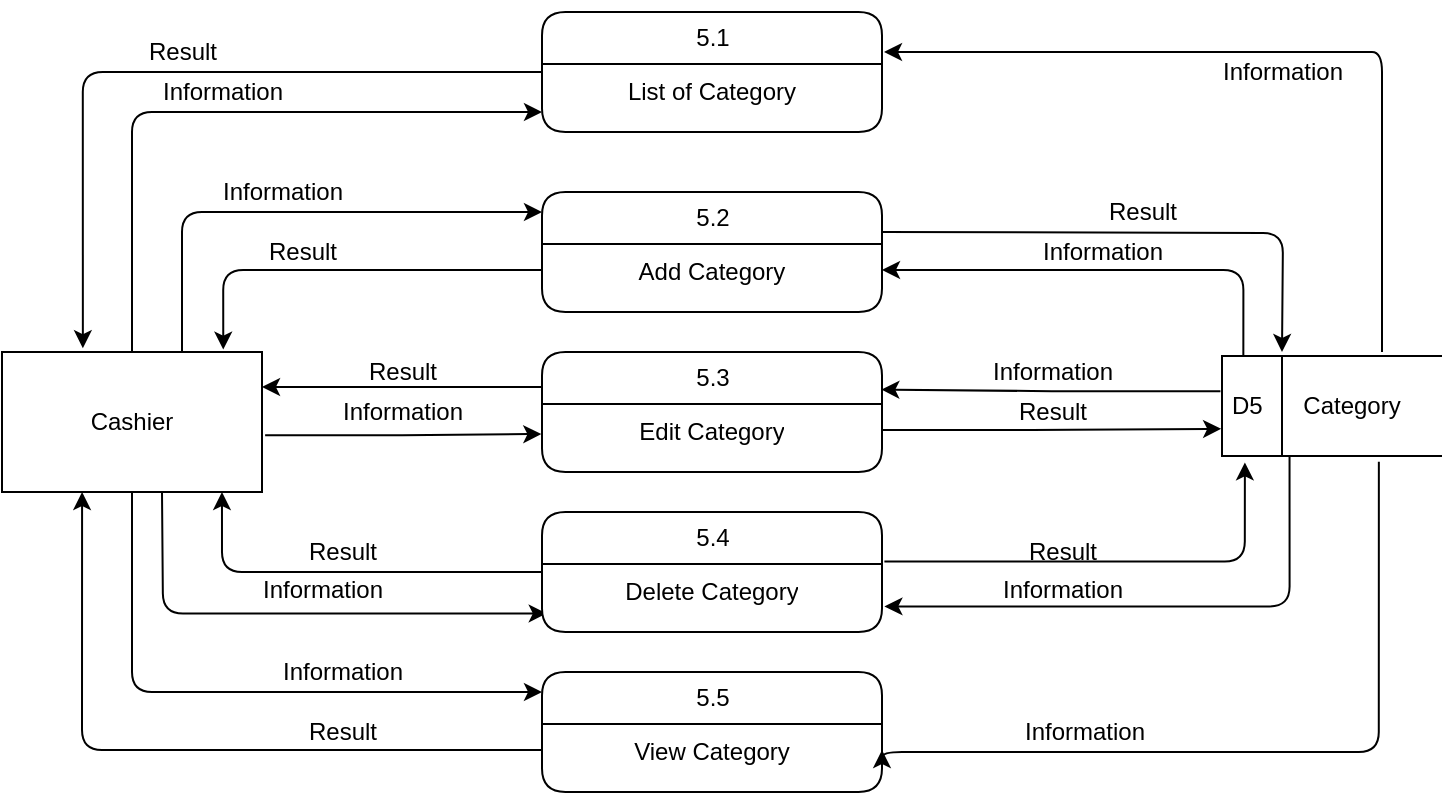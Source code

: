 <mxfile version="14.6.13" type="device"><diagram id="BuIZuWsF1UJTKKj2wYmc" name="Page-1"><mxGraphModel dx="1201" dy="806" grid="1" gridSize="10" guides="1" tooltips="1" connect="1" arrows="1" fold="1" page="1" pageScale="1" pageWidth="1100" pageHeight="850" math="0" shadow="0"><root><mxCell id="0"/><mxCell id="1" parent="0"/><mxCell id="jWxOdzwDhOqRk1J_Y3tU-1" value="Information" style="edgeStyle=orthogonalEdgeStyle;rounded=0;sketch=0;orthogonalLoop=1;jettySize=auto;entryX=-0.002;entryY=0.577;entryDx=0;entryDy=0;exitX=1.012;exitY=0.594;exitDx=0;exitDy=0;exitPerimeter=0;entryPerimeter=0;labelBackgroundColor=none;verticalAlign=middle;html=1;horizontal=1;labelPosition=center;verticalLabelPosition=middle;align=center;spacingLeft=0;jumpStyle=none;shadow=0;startSize=2;fontColor=#000000;fontFamily=Helvetica;fontSize=12;" edge="1" parent="1" source="jWxOdzwDhOqRk1J_Y3tU-9" target="jWxOdzwDhOqRk1J_Y3tU-15"><mxGeometry x="-0.004" y="11" relative="1" as="geometry"><mxPoint as="offset"/></mxGeometry></mxCell><mxCell id="jWxOdzwDhOqRk1J_Y3tU-2" value="Result" style="edgeStyle=orthogonalEdgeStyle;rounded=1;sketch=0;orthogonalLoop=1;jettySize=auto;html=1;entryX=0.311;entryY=-0.027;entryDx=0;entryDy=0;entryPerimeter=0;labelBackgroundColor=none;fontColor=#000000;fontFamily=Helvetica;fontSize=12;" edge="1" parent="1" source="jWxOdzwDhOqRk1J_Y3tU-3" target="jWxOdzwDhOqRk1J_Y3tU-9"><mxGeometry x="-0.021" y="-10" relative="1" as="geometry"><mxPoint as="offset"/></mxGeometry></mxCell><mxCell id="jWxOdzwDhOqRk1J_Y3tU-3" value="5.1" style="swimlane;html=1;fontStyle=0;childLayout=stackLayout;horizontal=1;startSize=26;horizontalStack=0;resizeParent=1;resizeLast=0;collapsible=1;marginBottom=0;swimlaneFillColor=#ffffff;align=center;rounded=1;shadow=0;comic=0;labelBackgroundColor=none;strokeWidth=1;fontFamily=Helvetica;fontSize=12;fontColor=#000000;" vertex="1" parent="1"><mxGeometry x="370" y="50" width="170" height="60" as="geometry"/></mxCell><mxCell id="jWxOdzwDhOqRk1J_Y3tU-4" value="&lt;font style=&quot;font-size: 12px;&quot;&gt;&lt;span style=&quot;font-size: 12px;&quot;&gt;List of Category&lt;/span&gt;&lt;/font&gt;" style="text;html=1;strokeColor=none;fillColor=none;spacingLeft=4;spacingRight=4;whiteSpace=wrap;overflow=hidden;rotatable=0;points=[[0,0.5],[1,0.5]];portConstraint=eastwest;fontColor=#000000;align=center;fontFamily=Helvetica;fontSize=12;" vertex="1" parent="jWxOdzwDhOqRk1J_Y3tU-3"><mxGeometry y="26" width="170" height="26" as="geometry"/></mxCell><mxCell id="jWxOdzwDhOqRk1J_Y3tU-5" value="Information" style="edgeStyle=orthogonalEdgeStyle;curved=0;rounded=1;sketch=0;orthogonalLoop=1;jettySize=auto;html=1;entryX=0.014;entryY=0.951;entryDx=0;entryDy=0;entryPerimeter=0;labelBackgroundColor=none;fontColor=#000000;fontFamily=Helvetica;fontSize=12;" edge="1" parent="1" target="jWxOdzwDhOqRk1J_Y3tU-18"><mxGeometry x="0.112" y="12" relative="1" as="geometry"><mxPoint x="180" y="290" as="sourcePoint"/><mxPoint as="offset"/></mxGeometry></mxCell><mxCell id="jWxOdzwDhOqRk1J_Y3tU-6" value="Information" style="edgeStyle=orthogonalEdgeStyle;curved=0;rounded=1;sketch=0;orthogonalLoop=1;jettySize=auto;html=1;labelBackgroundColor=none;fontColor=#000000;fontFamily=Helvetica;fontSize=12;" edge="1" parent="1" source="jWxOdzwDhOqRk1J_Y3tU-9"><mxGeometry x="0.344" y="10" relative="1" as="geometry"><mxPoint x="370" y="390" as="targetPoint"/><Array as="points"><mxPoint x="165" y="390"/><mxPoint x="370" y="390"/></Array><mxPoint as="offset"/></mxGeometry></mxCell><mxCell id="jWxOdzwDhOqRk1J_Y3tU-7" value="Information" style="edgeStyle=orthogonalEdgeStyle;rounded=1;sketch=0;orthogonalLoop=1;jettySize=auto;html=1;labelBackgroundColor=none;fontColor=#000000;fontFamily=Helvetica;fontSize=12;" edge="1" parent="1"><mxGeometry x="0.015" y="10" relative="1" as="geometry"><mxPoint x="370" y="100" as="targetPoint"/><Array as="points"><mxPoint x="165" y="100"/><mxPoint x="370" y="100"/></Array><mxPoint x="165" y="220.0" as="sourcePoint"/><mxPoint as="offset"/></mxGeometry></mxCell><mxCell id="jWxOdzwDhOqRk1J_Y3tU-8" value="Information" style="edgeStyle=orthogonalEdgeStyle;jumpStyle=none;orthogonalLoop=1;jettySize=auto;html=1;entryX=0;entryY=0.167;entryDx=0;entryDy=0;entryPerimeter=0;shadow=0;labelBackgroundColor=none;rounded=1;fontColor=#000000;fontFamily=Helvetica;fontSize=12;" edge="1" parent="1" source="jWxOdzwDhOqRk1J_Y3tU-9" target="jWxOdzwDhOqRk1J_Y3tU-11"><mxGeometry x="-0.04" y="10" relative="1" as="geometry"><Array as="points"><mxPoint x="190" y="150"/></Array><mxPoint as="offset"/></mxGeometry></mxCell><mxCell id="jWxOdzwDhOqRk1J_Y3tU-9" value="&lt;font style=&quot;font-size: 12px&quot;&gt;Cashier&lt;/font&gt;" style="rounded=0;whiteSpace=wrap;html=1;fontColor=#000000;fontFamily=Helvetica;fontSize=12;" vertex="1" parent="1"><mxGeometry x="100" y="220" width="130" height="70" as="geometry"/></mxCell><mxCell id="jWxOdzwDhOqRk1J_Y3tU-10" value="Result" style="edgeStyle=orthogonalEdgeStyle;curved=0;rounded=1;sketch=0;orthogonalLoop=1;jettySize=auto;html=1;labelBackgroundColor=none;fontColor=#000000;fontFamily=Helvetica;fontSize=12;" edge="1" parent="1"><mxGeometry y="10" relative="1" as="geometry"><mxPoint x="540" y="160" as="sourcePoint"/><mxPoint x="740" y="220" as="targetPoint"/><mxPoint as="offset"/></mxGeometry></mxCell><mxCell id="jWxOdzwDhOqRk1J_Y3tU-11" value="5.2" style="swimlane;html=1;fontStyle=0;childLayout=stackLayout;horizontal=1;startSize=26;horizontalStack=0;resizeParent=1;resizeLast=0;collapsible=1;marginBottom=0;swimlaneFillColor=#ffffff;align=center;rounded=1;shadow=0;comic=0;labelBackgroundColor=none;strokeWidth=1;fontFamily=Helvetica;fontSize=12;fontColor=#000000;" vertex="1" parent="1"><mxGeometry x="370" y="140" width="170" height="60" as="geometry"/></mxCell><mxCell id="jWxOdzwDhOqRk1J_Y3tU-12" value="&lt;span id=&quot;docs-internal-guid-f91e8f93-7fff-7fc4-d953-1c8a1edfba7c&quot; style=&quot;font-size: 12px;&quot;&gt;&lt;span style=&quot;font-size: 12px; background-color: transparent; vertical-align: baseline;&quot;&gt;Add&amp;nbsp;&lt;/span&gt;&lt;/span&gt;&lt;span style=&quot;font-size: 12px;&quot;&gt;Category&lt;/span&gt;" style="text;html=1;strokeColor=none;fillColor=none;spacingLeft=4;spacingRight=4;whiteSpace=wrap;overflow=hidden;rotatable=0;points=[[0,0.5],[1,0.5]];portConstraint=eastwest;fontColor=#000000;align=center;fontFamily=Helvetica;fontSize=12;" vertex="1" parent="jWxOdzwDhOqRk1J_Y3tU-11"><mxGeometry y="26" width="170" height="26" as="geometry"/></mxCell><mxCell id="jWxOdzwDhOqRk1J_Y3tU-13" value="Result" style="edgeStyle=orthogonalEdgeStyle;curved=0;rounded=1;sketch=0;orthogonalLoop=1;jettySize=auto;html=1;entryX=1;entryY=0.25;entryDx=0;entryDy=0;exitX=0;exitY=0.292;exitDx=0;exitDy=0;exitPerimeter=0;labelBackgroundColor=none;fontColor=#000000;fontFamily=Helvetica;fontSize=12;" edge="1" parent="1" source="jWxOdzwDhOqRk1J_Y3tU-14" target="jWxOdzwDhOqRk1J_Y3tU-9"><mxGeometry y="-8" relative="1" as="geometry"><mxPoint x="233" y="245" as="targetPoint"/><mxPoint as="offset"/></mxGeometry></mxCell><mxCell id="jWxOdzwDhOqRk1J_Y3tU-14" value="5.3" style="swimlane;html=1;fontStyle=0;childLayout=stackLayout;horizontal=1;startSize=26;horizontalStack=0;resizeParent=1;resizeLast=0;collapsible=1;marginBottom=0;swimlaneFillColor=#ffffff;align=center;rounded=1;shadow=0;comic=0;labelBackgroundColor=none;strokeWidth=1;fontFamily=Helvetica;fontSize=12;fontColor=#000000;" vertex="1" parent="1"><mxGeometry x="370" y="220" width="170" height="60" as="geometry"/></mxCell><mxCell id="jWxOdzwDhOqRk1J_Y3tU-15" value="&lt;span id=&quot;docs-internal-guid-7f49682c-7fff-a4d6-9a9d-0c810e85ffbc&quot; style=&quot;font-size: 12px;&quot;&gt;&lt;span style=&quot;font-size: 12px; background-color: transparent; vertical-align: baseline;&quot;&gt;Edit&amp;nbsp;&lt;/span&gt;&lt;/span&gt;&lt;span style=&quot;font-size: 12px;&quot;&gt;Category&lt;/span&gt;" style="text;html=1;strokeColor=none;fillColor=none;spacingLeft=4;spacingRight=4;whiteSpace=wrap;overflow=hidden;rotatable=0;points=[[0,0.5],[1,0.5]];portConstraint=eastwest;fontColor=#000000;align=center;fontFamily=Helvetica;fontSize=12;" vertex="1" parent="jWxOdzwDhOqRk1J_Y3tU-14"><mxGeometry y="26" width="170" height="26" as="geometry"/></mxCell><mxCell id="jWxOdzwDhOqRk1J_Y3tU-16" value="Result" style="edgeStyle=orthogonalEdgeStyle;curved=0;rounded=1;sketch=0;orthogonalLoop=1;jettySize=auto;html=1;entryX=0.846;entryY=1;entryDx=0;entryDy=0;entryPerimeter=0;labelBackgroundColor=none;fontColor=#000000;fontFamily=Helvetica;fontSize=12;" edge="1" parent="1" source="jWxOdzwDhOqRk1J_Y3tU-17" target="jWxOdzwDhOqRk1J_Y3tU-9"><mxGeometry y="-10" relative="1" as="geometry"><mxPoint as="offset"/></mxGeometry></mxCell><mxCell id="jWxOdzwDhOqRk1J_Y3tU-17" value="5.4" style="swimlane;html=1;fontStyle=0;childLayout=stackLayout;horizontal=1;startSize=26;horizontalStack=0;resizeParent=1;resizeLast=0;collapsible=1;marginBottom=0;swimlaneFillColor=#ffffff;align=center;rounded=1;shadow=0;comic=0;labelBackgroundColor=none;strokeWidth=1;fontFamily=Helvetica;fontSize=12;fontColor=#000000;" vertex="1" parent="1"><mxGeometry x="370" y="300" width="170" height="60" as="geometry"/></mxCell><mxCell id="jWxOdzwDhOqRk1J_Y3tU-18" value="&lt;span id=&quot;docs-internal-guid-ec00c497-7fff-d599-0a47-b24389822d92&quot; style=&quot;font-size: 12px;&quot;&gt;&lt;span style=&quot;font-size: 12px; background-color: transparent; vertical-align: baseline;&quot;&gt;Delete&amp;nbsp;&lt;/span&gt;&lt;/span&gt;&lt;span style=&quot;font-size: 12px;&quot;&gt;Category&lt;/span&gt;" style="text;html=1;strokeColor=none;fillColor=none;spacingLeft=4;spacingRight=4;whiteSpace=wrap;overflow=hidden;rotatable=0;points=[[0,0.5],[1,0.5]];portConstraint=eastwest;fontColor=#000000;align=center;fontFamily=Helvetica;fontSize=12;" vertex="1" parent="jWxOdzwDhOqRk1J_Y3tU-17"><mxGeometry y="26" width="170" height="26" as="geometry"/></mxCell><mxCell id="jWxOdzwDhOqRk1J_Y3tU-19" value="5.5" style="swimlane;html=1;fontStyle=0;childLayout=stackLayout;horizontal=1;startSize=26;horizontalStack=0;resizeParent=1;resizeLast=0;collapsible=1;marginBottom=0;swimlaneFillColor=#ffffff;align=center;rounded=1;shadow=0;comic=0;labelBackgroundColor=none;strokeWidth=1;fontFamily=Helvetica;fontSize=12;fontColor=#000000;" vertex="1" parent="1"><mxGeometry x="370" y="380" width="170" height="60" as="geometry"/></mxCell><mxCell id="jWxOdzwDhOqRk1J_Y3tU-20" value="&lt;span id=&quot;docs-internal-guid-54e838d1-7fff-f729-35b7-6f94d2176117&quot; style=&quot;font-size: 12px;&quot;&gt;&lt;span style=&quot;font-size: 12px; background-color: transparent; vertical-align: baseline;&quot;&gt;View&amp;nbsp;&lt;/span&gt;&lt;/span&gt;&lt;span style=&quot;font-size: 12px;&quot;&gt;Category&lt;/span&gt;" style="text;html=1;strokeColor=none;fillColor=none;spacingLeft=4;spacingRight=4;whiteSpace=wrap;overflow=hidden;rotatable=0;points=[[0,0.5],[1,0.5]];portConstraint=eastwest;fontColor=#000000;align=center;fontFamily=Helvetica;fontSize=12;" vertex="1" parent="jWxOdzwDhOqRk1J_Y3tU-19"><mxGeometry y="26" width="170" height="26" as="geometry"/></mxCell><mxCell id="jWxOdzwDhOqRk1J_Y3tU-21" value="&#10;&#10;&lt;span style=&quot;font-size: 12px; font-style: normal; font-weight: 400; letter-spacing: normal; text-align: center; text-indent: 0px; text-transform: none; word-spacing: 0px; display: inline; float: none;&quot;&gt;Information&lt;/span&gt;&#10;&#10;" style="edgeStyle=orthogonalEdgeStyle;curved=0;rounded=1;sketch=0;orthogonalLoop=1;jettySize=auto;html=1;entryX=1;entryY=0.5;entryDx=0;entryDy=0;exitX=0.097;exitY=0;exitDx=0;exitDy=0;exitPerimeter=0;labelBackgroundColor=none;fontColor=#000000;fontFamily=Helvetica;fontSize=12;" edge="1" parent="1" source="jWxOdzwDhOqRk1J_Y3tU-25" target="jWxOdzwDhOqRk1J_Y3tU-12"><mxGeometry x="0.017" y="-9" relative="1" as="geometry"><mxPoint x="720" y="210" as="sourcePoint"/><mxPoint as="offset"/></mxGeometry></mxCell><mxCell id="jWxOdzwDhOqRk1J_Y3tU-22" value="&#10;&#10;&lt;span style=&quot;font-size: 12px; font-style: normal; font-weight: 400; letter-spacing: normal; text-align: center; text-indent: 0px; text-transform: none; word-spacing: 0px; display: inline; float: none;&quot;&gt;Information&lt;/span&gt;&#10;&#10;" style="edgeStyle=orthogonalEdgeStyle;curved=0;rounded=1;sketch=0;orthogonalLoop=1;jettySize=auto;html=1;entryX=0.998;entryY=0.313;entryDx=0;entryDy=0;entryPerimeter=0;exitX=-0.007;exitY=0.352;exitDx=0;exitDy=0;exitPerimeter=0;labelBackgroundColor=none;fontColor=#000000;fontFamily=Helvetica;fontSize=12;" edge="1" parent="1" source="jWxOdzwDhOqRk1J_Y3tU-25" target="jWxOdzwDhOqRk1J_Y3tU-14"><mxGeometry x="-0.002" y="-9" relative="1" as="geometry"><mxPoint as="offset"/></mxGeometry></mxCell><mxCell id="jWxOdzwDhOqRk1J_Y3tU-23" value="&#10;&#10;&lt;span style=&quot;font-size: 12px; font-style: normal; font-weight: 400; letter-spacing: normal; text-align: center; text-indent: 0px; text-transform: none; word-spacing: 0px; display: inline; float: none;&quot;&gt;Information&lt;/span&gt;&#10;&#10;" style="edgeStyle=orthogonalEdgeStyle;curved=0;rounded=1;sketch=0;orthogonalLoop=1;jettySize=auto;html=1;entryX=1.007;entryY=0.815;entryDx=0;entryDy=0;entryPerimeter=0;exitX=0.307;exitY=0.993;exitDx=0;exitDy=0;exitPerimeter=0;labelBackgroundColor=none;fontColor=#000000;fontFamily=Helvetica;fontSize=12;" edge="1" parent="1" source="jWxOdzwDhOqRk1J_Y3tU-25" target="jWxOdzwDhOqRk1J_Y3tU-18"><mxGeometry x="0.361" y="-8" relative="1" as="geometry"><mxPoint as="offset"/></mxGeometry></mxCell><mxCell id="jWxOdzwDhOqRk1J_Y3tU-24" value="&#10;&#10;&lt;span style=&quot;font-size: 12px; font-style: normal; font-weight: 400; letter-spacing: normal; text-align: center; text-indent: 0px; text-transform: none; word-spacing: 0px; display: inline; float: none;&quot;&gt;Information&lt;/span&gt;&#10;&#10;" style="edgeStyle=orthogonalEdgeStyle;curved=0;rounded=1;sketch=0;orthogonalLoop=1;jettySize=auto;html=1;exitX=0.713;exitY=1.057;exitDx=0;exitDy=0;exitPerimeter=0;labelBackgroundColor=none;entryX=1;entryY=0.5;entryDx=0;entryDy=0;fontColor=#000000;fontFamily=Helvetica;fontSize=12;" edge="1" parent="1" source="jWxOdzwDhOqRk1J_Y3tU-25" target="jWxOdzwDhOqRk1J_Y3tU-20"><mxGeometry x="0.482" y="-10" relative="1" as="geometry"><mxPoint x="543" y="420" as="targetPoint"/><Array as="points"><mxPoint x="788" y="420"/><mxPoint x="540" y="420"/></Array><mxPoint as="offset"/></mxGeometry></mxCell><mxCell id="jWxOdzwDhOqRk1J_Y3tU-25" value="D5" style="html=1;dashed=0;whitespace=wrap;shape=mxgraph.dfd.dataStoreID;align=left;spacingLeft=3;points=[[0,0],[0.5,0],[1,0],[0,0.5],[1,0.5],[0,1],[0.5,1],[1,1]];fontColor=#000000;fontFamily=Helvetica;fontSize=12;" vertex="1" parent="1"><mxGeometry x="710" y="222" width="110" height="50" as="geometry"/></mxCell><mxCell id="jWxOdzwDhOqRk1J_Y3tU-26" value="&#10;&#10;&lt;span style=&quot;font-size: 12px; font-style: normal; font-weight: 400; letter-spacing: normal; text-align: center; text-indent: 0px; text-transform: none; word-spacing: 0px; display: inline; float: none;&quot;&gt;Information&lt;/span&gt;&#10;&#10;" style="edgeStyle=orthogonalEdgeStyle;curved=0;rounded=1;sketch=0;orthogonalLoop=1;jettySize=auto;html=1;labelBackgroundColor=none;fontColor=#000000;fontFamily=Helvetica;fontSize=12;" edge="1" parent="1"><mxGeometry x="0.003" y="10" relative="1" as="geometry"><mxPoint x="790" y="220" as="sourcePoint"/><mxPoint x="541" y="70" as="targetPoint"/><Array as="points"><mxPoint x="780" y="70"/><mxPoint x="540" y="70"/></Array><mxPoint as="offset"/></mxGeometry></mxCell><mxCell id="jWxOdzwDhOqRk1J_Y3tU-27" value="Category" style="text;html=1;strokeColor=none;fillColor=none;align=center;verticalAlign=middle;whiteSpace=wrap;rounded=0;fontColor=#000000;fontFamily=Helvetica;fontSize=12;" vertex="1" parent="1"><mxGeometry x="750" y="237" width="50" height="20" as="geometry"/></mxCell><mxCell id="jWxOdzwDhOqRk1J_Y3tU-28" value="Result" style="edgeStyle=orthogonalEdgeStyle;curved=0;rounded=1;sketch=0;orthogonalLoop=1;jettySize=auto;html=1;entryX=-0.004;entryY=0.728;entryDx=0;entryDy=0;entryPerimeter=0;labelBackgroundColor=none;fontColor=#000000;fontFamily=Helvetica;fontSize=12;" edge="1" parent="1" source="jWxOdzwDhOqRk1J_Y3tU-15" target="jWxOdzwDhOqRk1J_Y3tU-25"><mxGeometry x="0.006" y="8" relative="1" as="geometry"><mxPoint as="offset"/></mxGeometry></mxCell><mxCell id="jWxOdzwDhOqRk1J_Y3tU-29" value="Result" style="edgeStyle=orthogonalEdgeStyle;curved=0;rounded=1;sketch=0;orthogonalLoop=1;jettySize=auto;html=1;entryX=0.104;entryY=1.064;entryDx=0;entryDy=0;entryPerimeter=0;exitX=1.007;exitY=-0.046;exitDx=0;exitDy=0;exitPerimeter=0;labelBackgroundColor=none;fontColor=#000000;fontFamily=Helvetica;fontSize=12;" edge="1" parent="1" source="jWxOdzwDhOqRk1J_Y3tU-18" target="jWxOdzwDhOqRk1J_Y3tU-25"><mxGeometry x="-0.227" y="5" relative="1" as="geometry"><mxPoint as="offset"/></mxGeometry></mxCell><mxCell id="jWxOdzwDhOqRk1J_Y3tU-30" value="Result" style="edgeStyle=orthogonalEdgeStyle;curved=0;rounded=1;sketch=0;orthogonalLoop=1;jettySize=auto;html=1;entryX=0.851;entryY=-0.017;entryDx=0;entryDy=0;entryPerimeter=0;labelBackgroundColor=none;fontColor=#000000;fontFamily=Helvetica;fontSize=12;" edge="1" parent="1" source="jWxOdzwDhOqRk1J_Y3tU-12" target="jWxOdzwDhOqRk1J_Y3tU-9"><mxGeometry x="0.205" y="-9" relative="1" as="geometry"><mxPoint as="offset"/></mxGeometry></mxCell><mxCell id="jWxOdzwDhOqRk1J_Y3tU-31" value="Result" style="edgeStyle=orthogonalEdgeStyle;curved=0;rounded=1;sketch=0;orthogonalLoop=1;jettySize=auto;html=1;entryX=0.308;entryY=1;entryDx=0;entryDy=0;entryPerimeter=0;labelBackgroundColor=none;fontColor=#000000;fontFamily=Helvetica;fontSize=12;" edge="1" parent="1" source="jWxOdzwDhOqRk1J_Y3tU-20" target="jWxOdzwDhOqRk1J_Y3tU-9"><mxGeometry x="-0.443" y="-9" relative="1" as="geometry"><mxPoint as="offset"/></mxGeometry></mxCell></root></mxGraphModel></diagram></mxfile>